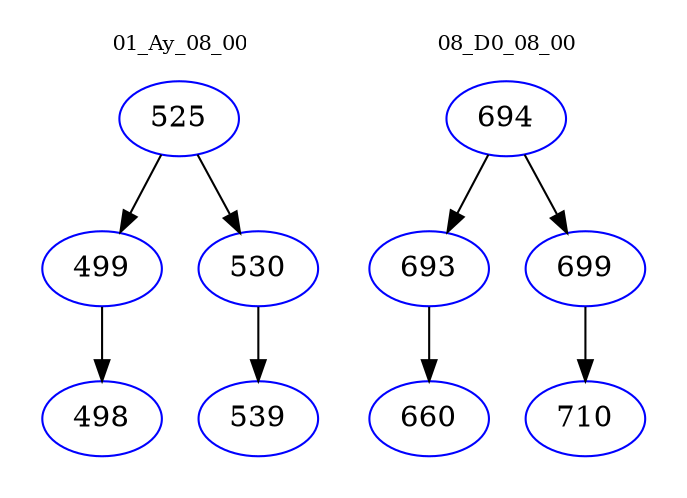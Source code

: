 digraph{
subgraph cluster_0 {
color = white
label = "01_Ay_08_00";
fontsize=10;
T0_525 [label="525", color="blue"]
T0_525 -> T0_499 [color="black"]
T0_499 [label="499", color="blue"]
T0_499 -> T0_498 [color="black"]
T0_498 [label="498", color="blue"]
T0_525 -> T0_530 [color="black"]
T0_530 [label="530", color="blue"]
T0_530 -> T0_539 [color="black"]
T0_539 [label="539", color="blue"]
}
subgraph cluster_1 {
color = white
label = "08_D0_08_00";
fontsize=10;
T1_694 [label="694", color="blue"]
T1_694 -> T1_693 [color="black"]
T1_693 [label="693", color="blue"]
T1_693 -> T1_660 [color="black"]
T1_660 [label="660", color="blue"]
T1_694 -> T1_699 [color="black"]
T1_699 [label="699", color="blue"]
T1_699 -> T1_710 [color="black"]
T1_710 [label="710", color="blue"]
}
}
